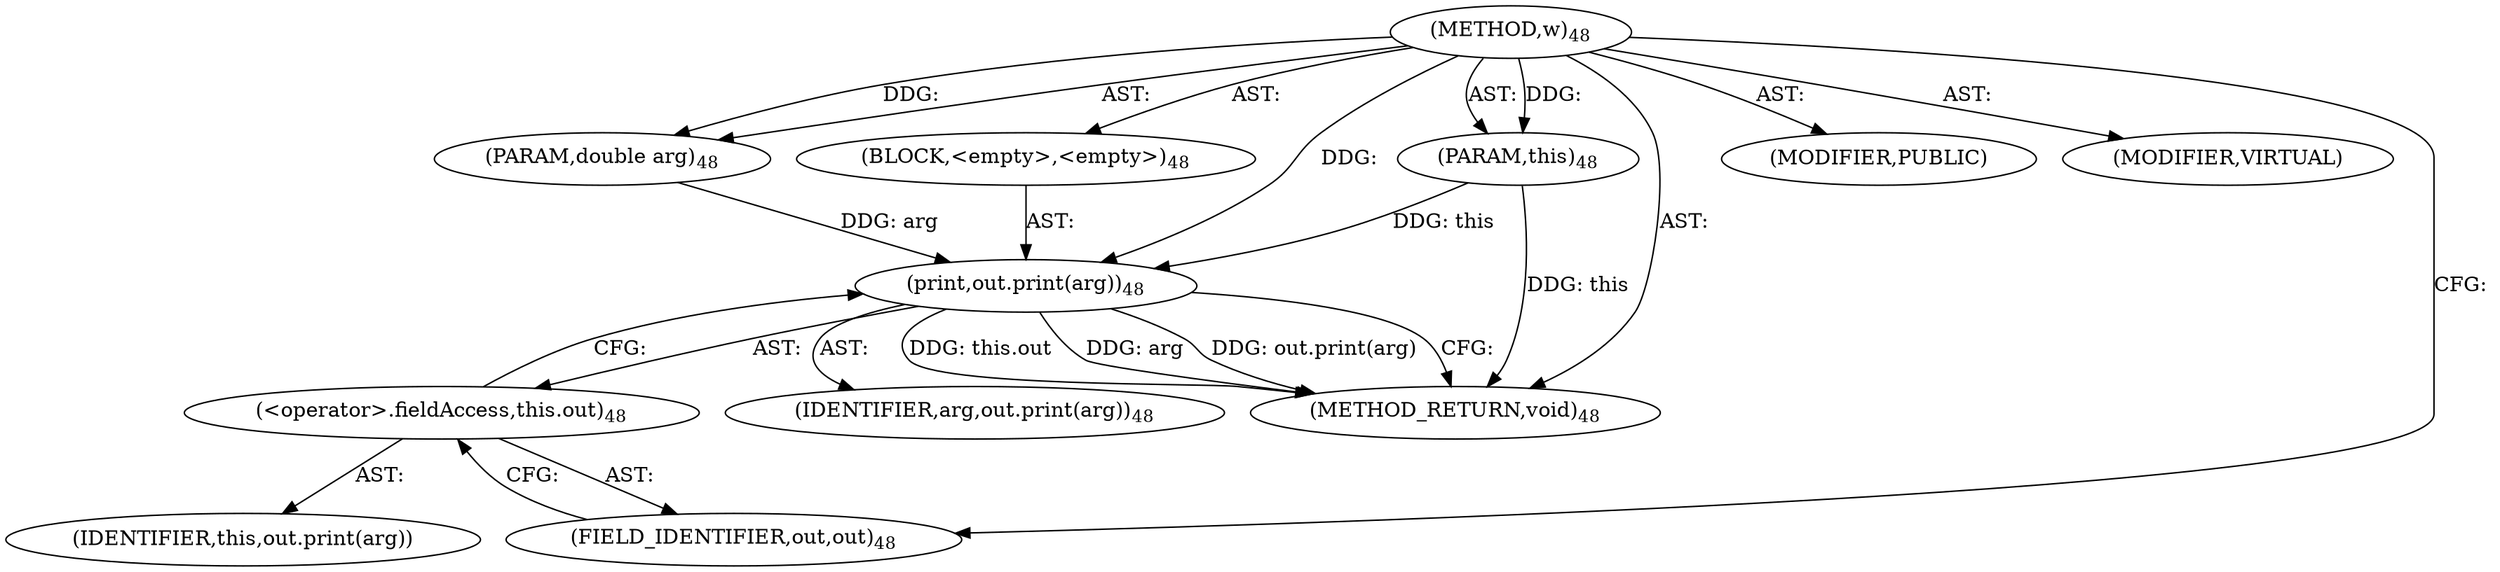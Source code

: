 digraph "w" {  
"405" [label = <(METHOD,w)<SUB>48</SUB>> ]
"406" [label = <(PARAM,this)<SUB>48</SUB>> ]
"407" [label = <(PARAM,double arg)<SUB>48</SUB>> ]
"408" [label = <(BLOCK,&lt;empty&gt;,&lt;empty&gt;)<SUB>48</SUB>> ]
"409" [label = <(print,out.print(arg))<SUB>48</SUB>> ]
"410" [label = <(&lt;operator&gt;.fieldAccess,this.out)<SUB>48</SUB>> ]
"411" [label = <(IDENTIFIER,this,out.print(arg))> ]
"412" [label = <(FIELD_IDENTIFIER,out,out)<SUB>48</SUB>> ]
"413" [label = <(IDENTIFIER,arg,out.print(arg))<SUB>48</SUB>> ]
"414" [label = <(MODIFIER,PUBLIC)> ]
"415" [label = <(MODIFIER,VIRTUAL)> ]
"416" [label = <(METHOD_RETURN,void)<SUB>48</SUB>> ]
  "405" -> "406"  [ label = "AST: "] 
  "405" -> "407"  [ label = "AST: "] 
  "405" -> "408"  [ label = "AST: "] 
  "405" -> "414"  [ label = "AST: "] 
  "405" -> "415"  [ label = "AST: "] 
  "405" -> "416"  [ label = "AST: "] 
  "408" -> "409"  [ label = "AST: "] 
  "409" -> "410"  [ label = "AST: "] 
  "409" -> "413"  [ label = "AST: "] 
  "410" -> "411"  [ label = "AST: "] 
  "410" -> "412"  [ label = "AST: "] 
  "409" -> "416"  [ label = "CFG: "] 
  "410" -> "409"  [ label = "CFG: "] 
  "412" -> "410"  [ label = "CFG: "] 
  "405" -> "412"  [ label = "CFG: "] 
  "406" -> "416"  [ label = "DDG: this"] 
  "409" -> "416"  [ label = "DDG: this.out"] 
  "409" -> "416"  [ label = "DDG: arg"] 
  "409" -> "416"  [ label = "DDG: out.print(arg)"] 
  "405" -> "406"  [ label = "DDG: "] 
  "405" -> "407"  [ label = "DDG: "] 
  "406" -> "409"  [ label = "DDG: this"] 
  "407" -> "409"  [ label = "DDG: arg"] 
  "405" -> "409"  [ label = "DDG: "] 
}
